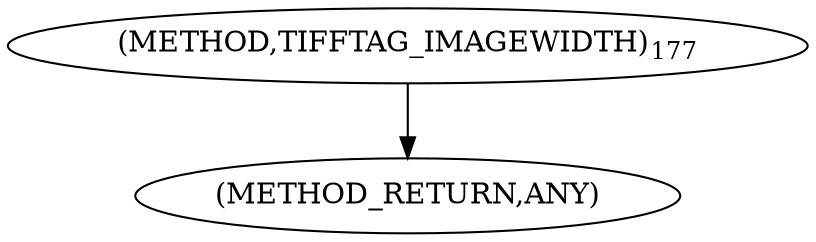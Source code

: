 digraph "TIFFTAG_IMAGEWIDTH" {  
"100197" [label = <(METHOD,TIFFTAG_IMAGEWIDTH)<SUB>177</SUB>> ]
"100198" [label = <(METHOD_RETURN,ANY)> ]
  "100197" -> "100198" 
}
